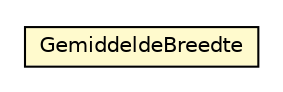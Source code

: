 #!/usr/local/bin/dot
#
# Class diagram 
# Generated by UMLGraph version R5_6-24-gf6e263 (http://www.umlgraph.org/)
#

digraph G {
	edge [fontname="Helvetica",fontsize=10,labelfontname="Helvetica",labelfontsize=10];
	node [fontname="Helvetica",fontsize=10,shape=plaintext];
	nodesep=0.25;
	ranksep=0.5;
	// nl.egem.stuf.sector.bg._0204.VBOFund.GemiddeldeBreedte
	c218152 [label=<<table title="nl.egem.stuf.sector.bg._0204.VBOFund.GemiddeldeBreedte" border="0" cellborder="1" cellspacing="0" cellpadding="2" port="p" bgcolor="lemonChiffon" href="./VBOFund.GemiddeldeBreedte.html">
		<tr><td><table border="0" cellspacing="0" cellpadding="1">
<tr><td align="center" balign="center"> GemiddeldeBreedte </td></tr>
		</table></td></tr>
		</table>>, URL="./VBOFund.GemiddeldeBreedte.html", fontname="Helvetica", fontcolor="black", fontsize=10.0];
}

